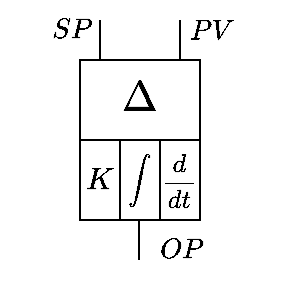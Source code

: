 <mxfile version="23.1.5" type="device">
  <diagram name="第 1 页" id="L31HDswCqaVExqFeWjfk">
    <mxGraphModel dx="281" dy="214" grid="0" gridSize="10" guides="1" tooltips="1" connect="1" arrows="1" fold="1" page="0" pageScale="1" pageWidth="1169" pageHeight="827" math="1" shadow="0">
      <root>
        <mxCell id="0" />
        <mxCell id="1" parent="0" />
        <mxCell id="83BTbZMbLLvdx4bF1iAf-13" value="" style="group;movable=1;resizable=1;rotatable=1;deletable=1;editable=1;locked=0;connectable=1;" vertex="1" connectable="0" parent="1">
          <mxGeometry x="351" y="147" width="140" height="140" as="geometry" />
        </mxCell>
        <mxCell id="83BTbZMbLLvdx4bF1iAf-1" value="" style="group;movable=1;resizable=1;rotatable=1;deletable=1;editable=1;locked=0;connectable=1;" vertex="1" connectable="0" parent="83BTbZMbLLvdx4bF1iAf-13">
          <mxGeometry x="40" y="30" width="60" height="80" as="geometry" />
        </mxCell>
        <mxCell id="83BTbZMbLLvdx4bF1iAf-2" value="&lt;font style=&quot;font-size: 18px;&quot;&gt;$$\Delta$$&lt;/font&gt;" style="rounded=0;whiteSpace=wrap;html=1;movable=1;resizable=1;rotatable=1;deletable=1;editable=1;locked=0;connectable=1;" vertex="1" parent="83BTbZMbLLvdx4bF1iAf-1">
          <mxGeometry width="60" height="40" as="geometry" />
        </mxCell>
        <mxCell id="83BTbZMbLLvdx4bF1iAf-3" value="&lt;font style=&quot;font-size: 13px;&quot;&gt;$$K&lt;br&gt;$$&lt;/font&gt;" style="rounded=0;whiteSpace=wrap;html=1;movable=1;resizable=1;rotatable=1;deletable=1;editable=1;locked=0;connectable=1;" vertex="1" parent="83BTbZMbLLvdx4bF1iAf-1">
          <mxGeometry y="40" width="20" height="40" as="geometry" />
        </mxCell>
        <mxCell id="83BTbZMbLLvdx4bF1iAf-4" value="&lt;font style=&quot;font-size: 10px;&quot;&gt;$$\int&lt;br&gt;$$&lt;/font&gt;" style="rounded=0;whiteSpace=wrap;html=1;movable=1;resizable=1;rotatable=1;deletable=1;editable=1;locked=0;connectable=1;" vertex="1" parent="83BTbZMbLLvdx4bF1iAf-1">
          <mxGeometry x="20" y="40" width="20" height="40" as="geometry" />
        </mxCell>
        <mxCell id="83BTbZMbLLvdx4bF1iAf-5" value="&lt;font style=&quot;font-size: 11px;&quot;&gt;$$\frac{d}{dt}$$&lt;/font&gt;" style="rounded=0;whiteSpace=wrap;html=1;movable=1;resizable=1;rotatable=1;deletable=1;editable=1;locked=0;connectable=1;" vertex="1" parent="83BTbZMbLLvdx4bF1iAf-1">
          <mxGeometry x="40" y="40" width="20" height="40" as="geometry" />
        </mxCell>
        <mxCell id="83BTbZMbLLvdx4bF1iAf-6" value="" style="endArrow=none;html=1;rounded=0;movable=1;resizable=1;rotatable=1;deletable=1;editable=1;locked=0;connectable=1;" edge="1" parent="83BTbZMbLLvdx4bF1iAf-13">
          <mxGeometry width="50" height="50" relative="1" as="geometry">
            <mxPoint x="50" y="30" as="sourcePoint" />
            <mxPoint x="50" y="10" as="targetPoint" />
          </mxGeometry>
        </mxCell>
        <mxCell id="83BTbZMbLLvdx4bF1iAf-8" value="" style="endArrow=none;html=1;rounded=0;movable=1;resizable=1;rotatable=1;deletable=1;editable=1;locked=0;connectable=1;" edge="1" parent="83BTbZMbLLvdx4bF1iAf-13">
          <mxGeometry width="50" height="50" relative="1" as="geometry">
            <mxPoint x="90" y="30" as="sourcePoint" />
            <mxPoint x="90" y="10" as="targetPoint" />
          </mxGeometry>
        </mxCell>
        <mxCell id="83BTbZMbLLvdx4bF1iAf-9" value="" style="endArrow=none;html=1;rounded=0;movable=1;resizable=1;rotatable=1;deletable=1;editable=1;locked=0;connectable=1;" edge="1" parent="83BTbZMbLLvdx4bF1iAf-13">
          <mxGeometry width="50" height="50" relative="1" as="geometry">
            <mxPoint x="69.5" y="130" as="sourcePoint" />
            <mxPoint x="69.5" y="110" as="targetPoint" />
          </mxGeometry>
        </mxCell>
        <mxCell id="83BTbZMbLLvdx4bF1iAf-10" value="$$OP$$" style="text;html=1;align=center;verticalAlign=middle;resizable=1;points=[];autosize=1;strokeColor=none;fillColor=none;movable=1;rotatable=1;deletable=1;editable=1;locked=0;connectable=1;" vertex="1" parent="83BTbZMbLLvdx4bF1iAf-13">
          <mxGeometry x="55" y="110" width="70" height="30" as="geometry" />
        </mxCell>
        <mxCell id="83BTbZMbLLvdx4bF1iAf-11" value="$$SP$$" style="text;html=1;align=center;verticalAlign=middle;resizable=1;points=[];autosize=1;strokeColor=none;fillColor=none;movable=1;rotatable=1;deletable=1;editable=1;locked=0;connectable=1;" vertex="1" parent="83BTbZMbLLvdx4bF1iAf-13">
          <mxGeometry width="70" height="30" as="geometry" />
        </mxCell>
        <mxCell id="83BTbZMbLLvdx4bF1iAf-12" value="$$PV$$" style="text;html=1;align=center;verticalAlign=middle;resizable=1;points=[];autosize=1;strokeColor=none;fillColor=none;movable=1;rotatable=1;deletable=1;editable=1;locked=0;connectable=1;" vertex="1" parent="83BTbZMbLLvdx4bF1iAf-13">
          <mxGeometry x="70" width="70" height="30" as="geometry" />
        </mxCell>
      </root>
    </mxGraphModel>
  </diagram>
</mxfile>
